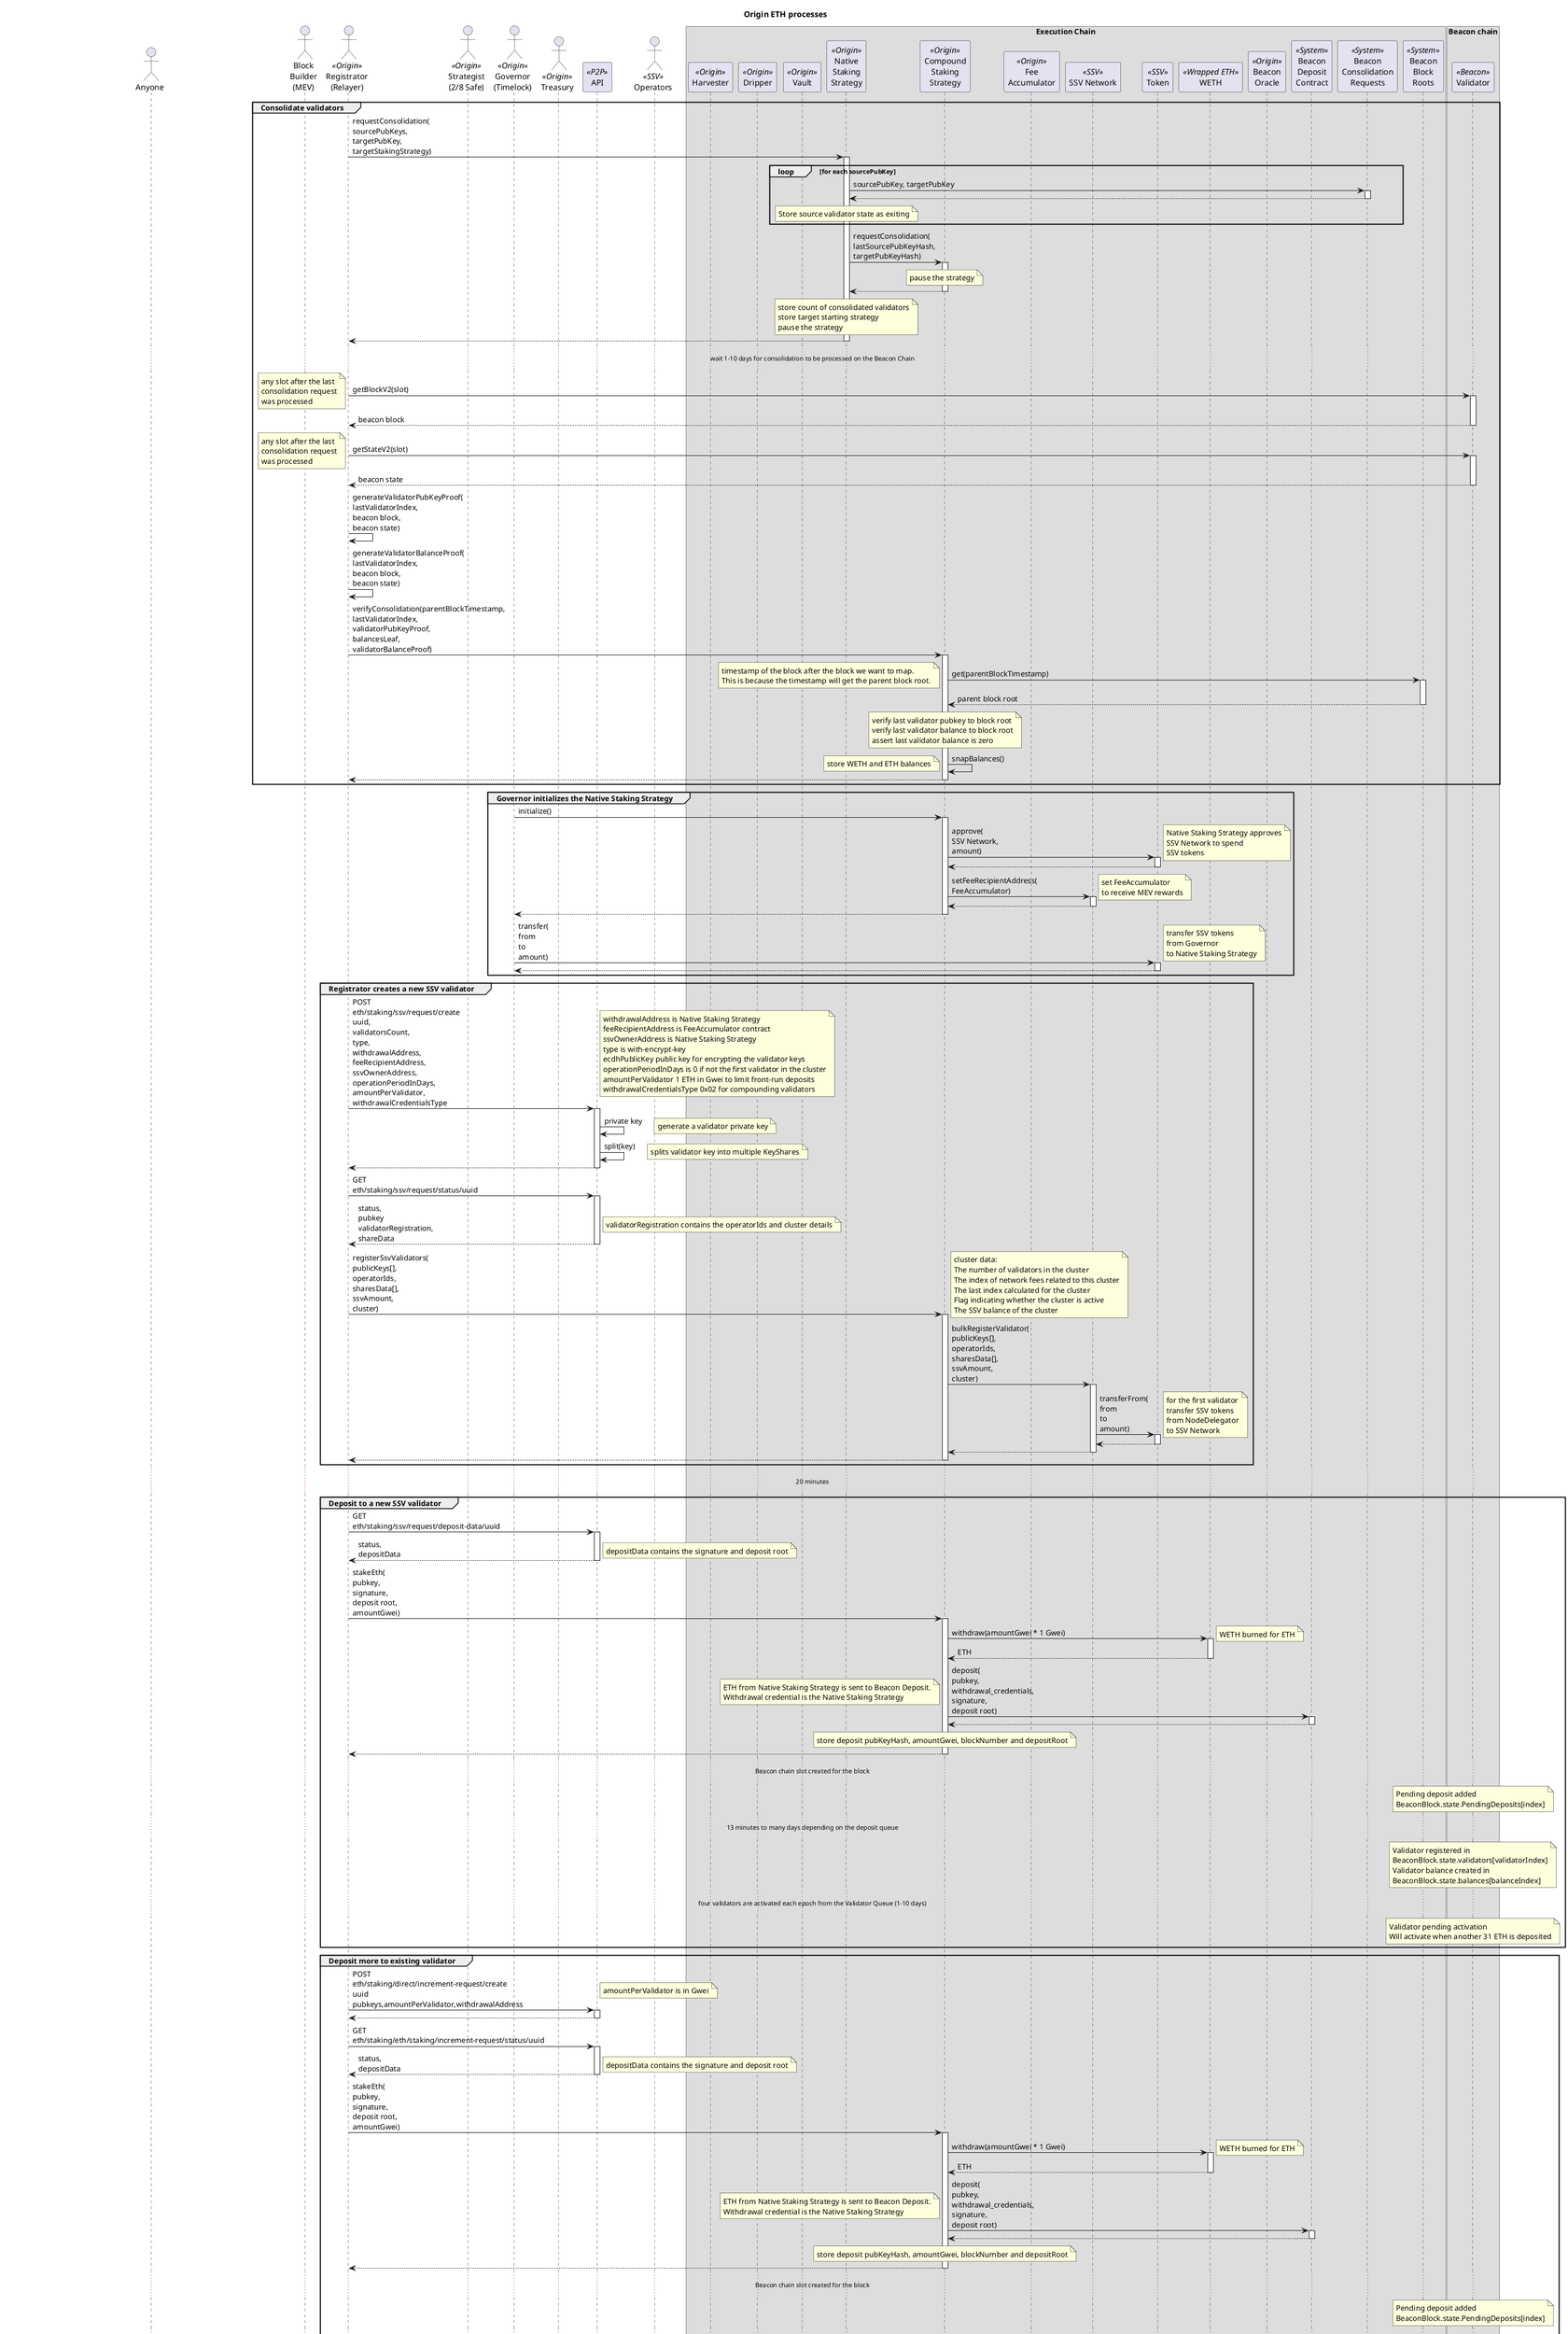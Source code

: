 @startuml

skinparam tabSize 2
hide footbox

title "Origin ETH processes"

actor "Anyone" as sender
actor "Block\nBuilder\n(MEV)" as mev
actor "Registrator\n(Relayer)" as reg <<Origin>>
actor "Strategist\n(2/8 Safe)" as strategist <<Origin>>
actor "Governor\n(Timelock)" as gov <<Origin>>
actor "Treasury" as treasury <<Origin>>
participant "API" as api <<P2P>>
actor "Operators" as ssvOp <<SSV>>

box "Execution Chain"
participant "Harvester" as harv <<Origin>>
participant "Dripper" as drip <<Origin>>
participant "Vault" as vault <<Origin>>
participant "Native\nStaking\nStrategy" as nativeStrat <<Origin>>
participant "Compound\nStaking\nStrategy" as compStrat <<Origin>>
participant "Fee\nAccumulator" as feeAccum <<Origin>>
participant "SSV Network" as ssvNet <<SSV>>
participant "Token" as ssv <<SSV>>
participant "WETH" as weth <<Wrapped ETH>>
participant "Beacon\nOracle" as bo <<Origin>>
participant "Beacon\nDeposit\nContract" as dep <<System>>
participant "Beacon\nConsolidation\nRequests" as consol <<System>>
participant "Beacon\nBlock\nRoots" as roots <<System>>
end box

box "Beacon chain"
participant "Validator" as val <<Beacon>>
end box


group Consolidate validators

reg -> nativeStrat: requestConsolidation(\nsourcePubKeys,\ntargetPubKey,\ntargetStakingStrategy)
activate nativeStrat

loop for each sourcePubKey
    nativeStrat -> consol : sourcePubKey, targetPubKey
    activate consol
    return
    note over nativeStrat: Store source validator state as exiting
end

nativeStrat -> compStrat : requestConsolidation(\nlastSourcePubKeyHash,\ntargetPubKeyHash)
activate compStrat
note over compStrat: pause the strategy
return

note over nativeStrat
store count of consolidated validators
store target starting strategy
pause the strategy
end note

return

... wait 1-10 days for consolidation to be processed on the Beacon Chain ...

reg -> val : getBlockV2(slot)
note left : any slot after the last\nconsolidation request\nwas processed
activate val
return beacon block

reg -> val : getStateV2(slot)
note left : any slot after the last\nconsolidation request\nwas processed
activate val
return beacon state

reg -> reg : generateValidatorPubKeyProof(\nlastValidatorIndex,\nbeacon block,\nbeacon state)
reg -> reg : generateValidatorBalanceProof(\nlastValidatorIndex,\nbeacon block,\nbeacon state)

reg -> compStrat : verifyConsolidation(parentBlockTimestamp,\nlastValidatorIndex,\nvalidatorPubKeyProof,\nbalancesLeaf,\nvalidatorBalanceProof)
activate compStrat

compStrat -> roots : get(parentBlockTimestamp)
note left
timestamp of the block after the block we want to map.
This is because the timestamp will get the parent block root.
end note
activate roots
return parent block root

note over compStrat
verify last validator pubkey to block root
verify last validator balance to block root
assert last validator balance is zero
end note

compStrat -> compStrat : snapBalances()
note left : store WETH and ETH balances
return

end group

group Governor initializes the Native Staking Strategy

gov -> compStrat : initialize()
activate compStrat
compStrat -> ssv : approve(\nSSV Network,\namount)
activate ssv
note right : Native Staking Strategy approves\nSSV Network to spend\nSSV tokens
return
compStrat -> ssvNet : setFeeRecipientAddress(\nFeeAccumulator)
activate ssvNet
note right : set FeeAccumulator\nto receive MEV rewards
return
return

gov -> ssv : transfer(\nfrom\nto\namount)
activate ssv
note right : transfer SSV tokens\nfrom Governor\nto Native Staking Strategy
return

end group

group Registrator creates a new SSV validator

reg -> api: POST\neth/staking/ssv/request/create\nuuid,\nvalidatorsCount,\ntype,\nwithdrawalAddress,\nfeeRecipientAddress,\nssvOwnerAddress,\noperationPeriodInDays,\namountPerValidator,\nwithdrawalCredentialsType
activate api
note right
withdrawalAddress is Native Staking Strategy
feeRecipientAddress is FeeAccumulator contract
ssvOwnerAddress is Native Staking Strategy
type is with-encrypt-key
ecdhPublicKey public key for encrypting the validator keys
operationPeriodInDays is 0 if not the first validator in the cluster
amountPerValidator 1 ETH in Gwei to limit front-run deposits
withdrawalCredentialsType 0x02 for compounding validators
end note
api -> api: private key
note right : generate a validator private key
api -> api: split(key)
note right : splits validator key into multiple KeyShares
return

reg -> api: GET\neth/staking/ssv/request/status/uuid
activate api
return status,\npubkey\nvalidatorRegistration,\nshareData
note right : validatorRegistration contains the operatorIds and cluster details

reg -> compStrat : registerSsvValidators(\npublicKeys[],\noperatorIds,\nsharesData[],\nssvAmount,\ncluster)
activate compStrat
note right
cluster data:
The number of validators in the cluster
The index of network fees related to this cluster
The last index calculated for the cluster
Flag indicating whether the cluster is active
The SSV balance of the cluster
end note
compStrat -> ssvNet : bulkRegisterValidator(\npublicKeys[],\noperatorIds,\nsharesData[],\nssvAmount,\ncluster)
activate ssvNet
ssvNet -> ssv : transferFrom(\nfrom\nto\namount)
activate ssv
note right: for the first validator\ntransfer SSV tokens\nfrom NodeDelegator\nto SSV Network
return
return
return

end group

... 20 minutes ...

group Deposit to a new SSV validator

reg -> api: GET\neth/staking/ssv/request/deposit-data/uuid
activate api
return status,\ndepositData
note right : depositData contains the signature and deposit root

reg -> compStrat : stakeEth(\npubkey,\nsignature,\ndeposit root,\namountGwei)
activate compStrat
compStrat -> weth : withdraw(amountGwei * 1 Gwei)
activate weth
note right : WETH burned for ETH
return ETH

compStrat -> dep : deposit(\npubkey,\nwithdrawal_credentials,\nsignature,\ndeposit root)
activate dep
note left
ETH from Native Staking Strategy is sent to Beacon Deposit.
Withdrawal credential is the Native Staking Strategy
end note
return

note over compStrat
store deposit pubKeyHash, amountGwei, blockNumber and depositRoot
end note

return

... Beacon chain slot created for the block ...

note over val : Pending deposit added\nBeaconBlock.state.PendingDeposits[index]

... 13 minutes to many days depending on the deposit queue ...

note over val
Validator registered in
BeaconBlock.state.validators[validatorIndex]
Validator balance created in
BeaconBlock.state.balances[balanceIndex]
end note

... four validators are activated each epoch from the Validator Queue (1-10 days) ...

note over val
Validator pending activation
Will activate when another 31 ETH is deposited
end note
end group

group Deposit more to existing validator

reg -> api: POST\neth/staking/direct/increment-request/create\nuuid\npubkeys,amountPerValidator,withdrawalAddress
activate api
note right: amountPerValidator is in Gwei
return 

reg -> api: GET\neth/staking/eth/staking/increment-request/status/uuid
activate api
return status,\ndepositData
note right : depositData contains the signature and deposit root

reg -> compStrat : stakeEth(\npubkey,\nsignature,\ndeposit root,\namountGwei)
activate compStrat
compStrat -> weth : withdraw(amountGwei * 1 Gwei)
activate weth
note right : WETH burned for ETH
return ETH

compStrat -> dep : deposit(\npubkey,\nwithdrawal_credentials,\nsignature,\ndeposit root)
activate dep
note left
ETH from Native Staking Strategy is sent to Beacon Deposit.
Withdrawal credential is the Native Staking Strategy
end note
return

note over compStrat
store deposit pubKeyHash, amountGwei, blockNumber and depositRoot
end note
return

... Beacon chain slot created for the block ...

note over val : Pending deposit added\nBeaconBlock.state.PendingDeposits[index]

... 13 minutes to many days depending on the deposit queue ...

note over val: Validator balance updated\nBeaconBlock.state.balances[balanceIndex]

... end of the epoch ...

note over val: Validator activated if >= 32 ETH

end group

group Verify validator deposit

sender -> val : getBlockV2(slot)
note left : slot the deposit was\ncreated on the execution layer
activate val
return beacon block

sender -> val : getStateV2(slot)
note left : slot the deposit was\ncreated on the execution layer
activate val
return beacon state

sender -> sender : generateSlotProof(\nslot,\nbeacon block)
sender -> sender : generateBlockProof(\nblock number,\nbeacon block,\nbeacon state)

' map block number to slot in Beacon Oracle
sender -> bo : verifySlot(\nnextBlockTimestamp,\nblockNumber,\nslot,\nslot proof,\nblock proof)
activate bo
bo -> roots : get(timestamp)
note left
timestamp of the block after the block we want to map.
This is because the timestamp will get the parent block root.
end note
activate roots
return parent block root
note over bo
verify slot proof to block root
verify block number proof to block root
store map of block to slot
end note
return

sender -> val : getBlockV2(slot)
note left : slot after the deposit was processed
activate val
return beacon block

sender -> val : getStateV2(slot)
note left : slot after the deposit was processed
activate val
return beacon state

sender -> sender : generateValidatorPubKeyProof(\nvalidator index,\nbeacon block,\nbeacon state)
sender -> sender : generateFirstPendingDepositSlotProof(\nbeacon block,\nbeacon state)

sender -> compStrat : verifyDeposit(\ndepositDataRoot,\nparentBlockTimestamp,\nmappedBlockNumber,\nvalidatorIndex,\nfirstPendingDepositSlot,\nvalidatorPubKeyProof,\nfirstPendingDepositSlotProof)
activate compStrat

note over compStrat : deposit needs to be before\nor at the mapped block number

compStrat -> bo : slotToBlock(\nmappedBlockNumber)
note left : map the block number to a slot
activate bo
return slot

note over compStrat : Check the mapped slot is\nbefore the first pending deposit slot

compStrat -> roots : get(timestamp)
note left
timestamp of the block after the block we want to verify.
This is because the timestamp will get the parent block root.
end note
activate roots
return parent block root

note over compStrat
verify the pub key hash saved with the deposit is for the validator index
verify the slot of the first pending deposit is after the deposit was processed
remove the deposit
add validator to active validators if not already
end note

end group

group Update balances

sender -> compStrat : snapBalances()
activate compStrat
compStrat -> roots : get(block timestamp)
activate roots
return parent block root
note over compStrat
store WETH and ETH balances
against the parent block root
store timestamp of snap
end note
return

sender -> val : getBlockV2(slot)
note left : slot of the first pending deposit\nwhen the balance snap was taken
activate val
return beacon block

sender -> val : getStateV2(slot)
note left : slot of the first pending deposit\nwhen the balance snap was taken
activate val
return beacon state

sender -> sender : generateSlotProof(\nfirst pending deposit slot,\nbeacon block)
sender -> sender : generateBlockProof(\nfirst pending deposit block number,\nbeacon block,\nbeacon state)

' map block number to slot in Beacon Oracle
sender -> bo : verifySlot(\nnextBlockTimestamp,\nblockNumber,\nslot,\nslot proof,\nblock proof)
note left : verify slot to block number\nof the first pending deposit\nwhen the balance snap was taken
activate bo
bo -> roots : get(timestamp)
note left
timestamp of the block after the block we want to map.
This is because the timestamp will get the parent block root.
end note
activate roots
return parent block root
note over bo
verify slot proof to block root
verify block number proof to block root
store map of block to slot
end note
return

sender -> val : getBlockV2(slot)
note left : slot before snapBalances was taken
activate val
return beacon block

sender -> val : getStateV2(slot)
note left : slot before snapBalances was taken
activate val
return beacon state

sender -> sender : generateFirstPendingDepositProof(\nbeacon block,\nbeacon state)
note left : proof against beacon block root
sender -> sender : generateValidatorBalanceContainerProof(\nbeacon block,\nbeacon state)
note left : proof against beacon block root
loop active validator indexes
sender -> sender : generateValidatorBalanceProof(\nvalidator index,\nbeacon block,\nbeacon state)
note left: proof against root of\nbeaconBlock.state.balances
end

sender -> compStrat : verifyBalances(\nblockRoot,\nfirstPendingDepositSlot,\nfirstPendingDepositSlotProof,\nbalancesContainerRoot,\nvalidatorContainerProof,\nvalidatorBalanceLeaves[],\validatorBalanceProofs[])
activate compStrat

note over compStrat
    verify the first pending deposit slot proof against the block root
end note

compStrat -> bo : slotToBlock(firstPendingDepositSlot)
activate bo
return block number of the first pending deposit

loop strategy deposits
note over compStrat
Check the first pending deposit block number
is before the block number of the deposit.
add to total deposits
end note
end

note over compStrat
    verify balances container proof against the snapped block root
end note

loop active validator indexes
    note over compStrat
        verify validator balance proof against the balances container root using the validator index
        decode the validator balance from the balance leaf
        total validator balances
    end note
    alt if balance is zero
        note over compStrat
            remove from active validators
        end note
    end
end
note over compStrat
    store strategy balance =
        ETH balance from snap +
        WETH balance from snap +
        total deposits +
        total validator balances
end note

alt validator consolidation
        
compStrat -> nativeStrat : confirmConsolidation()
activate nativeStrat
note over nativeStrat
reduce active validators by consolidated validators
reset consolidation state
unpause the strategy
end note
return
note over compStrat
reset consolidation state
unpause the strategy
end note
end

return

end group

group Registrator deposits more SSV to SSV cluster

strategist -> ssv : transfer(\nto\namount)
activate ssv
note right : transfer SSV tokens\nfrom Treasury\nto Native Staking Strategy
return

group SSV ClusterScanner
reg -> ssvNet : getPastEvents(filter)
activate ssvNet
note right : get all events where the ownerAddress\nis the Native Staking Strategy
return events

reg -> reg : getCluster(events):\n cluster
note right
cluster data:
  validatorCount
  networkFeeIndex
  index
  active
  balance
end note
end group

strategist -> compStrat : depositSSV(\noperatorIds,\namount,\ncluster)
activate compStrat
compStrat -> ssvNet : deposit(\nclusterOwner,\noperatorIds,\namount,\ncluster)
activate ssvNet
note right
clusterOwner is Native Staking Strategy
operatorIds are the SSV Operators
amount of SSV tokens
end note
ssvNet -> ssv : transferFrom(\nfrom\nto\namount)
activate ssv
note right: transfer SSV tokens\nfrom Native Staking Strategy\nto SSV Network
return
return
return
end group

group Consensus Rewards

note over val
attesting to blocks
participating in sync committees
end note
val -> val : ETH

... swept every 8-10 days ...

note over val : partial withdraw of excess ETH\nfrom validator to the Native Staking Strategy
val -> compStrat : ETH

note over compStrat : Native Staking Strategy's\nWETH balance does not change

end group

group Registrator full withdraw from validator

reg -> compStrat : exitSsvValidator(\npublicKey\noperatorIds)
activate compStrat
compStrat -> ssvNet : exitValidator(\npublicKey\noperatorIds)
activate ssvNet
return
return

ssvOp -> ssvOp : sign(\npk,\nexit message)
note right : voluntary exit message signed by the validator private key
ssvOp -> val : signed voluntary exit message
activate val
return

... wait until validator has exited.\nmin four epochs (~25 min), currently 1.5 hours but can take a number of days depending on the number of validators in the exit queue ...

reg -> compStrat : removeSsvValidator(\npublicKey,\noperatorIds,\ncluster)
activate compStrat
compStrat -> ssvNet : removeValidator(\npublicKey\noperatorIds,\ncluster)
activate ssvNet
note right : stop paying SSV to Operators\n and reduce required SSV collateral
return
return

... wait for the validator to be swept on the Beacon chain\ncurrent time is every 8.5 days ...

val -> compStrat : ETH
note left : transfer staked ETH and rewards\nfrom Beacon Deposit\nto Native Staking Strategy

note over compStrat : Native Staking Strategy's\nWETH balance does not change

end group

group Execution Rewards

mev -> feeAccum : ETH
note right : MEV rewards

sender -> compStrat : ETH
note right : tx priority fees

note over compStrat : Native Staking Strategy's WETH balance\ndoes not change from either

end group

group Registrator does accounting of consensus rewards and validator withdrawals

reg -> compStrat : doAccounting()
activate compStrat

note over compStrat
ETH received since last accounting = current ETH balance - previous consensus rewards
validator withdrawals = ETH received / 32 ETH
end note

compStrat -> weth : deposit(\nwithdrawn ETH)
activate weth
note left : convert ETH from full withdrawals to WETH
return

compStrat -> weth : transfer(\nvault,\nwithdrawn ETH)
activate weth
note left : transfer withdrawn WETH\nfrom Native Staking Strategy\nto OETH Vault
return

note over compStrat
Add remaining ETH to consensus rewards.
ETH from consensus rewards stays in the Native Staking Strategy.
end note

return accounting valid flag

end group

group Harvester collects ETH rewards

sender -> harv : harvestAndTransfer(\nstrategy)
activate harv
harv -> compStrat : collectRewardTokens()
activate compStrat

compStrat -> feeAccum : collect()
activate feeAccum
feeAccum -> compStrat : ETH
note right : send all execution rewards in the FeeAccumulator\nto the Native Staking Stragegy
return execution rewards

note over compStrat : total rewards = execution rewards + consensus rewards

note over compStrat : reset consensus rewards to zero

compStrat -> weth : deposit(\ntotal rewards)
activate weth
note left : convert ETH rewards to WETH
return

compStrat -> weth : transfer(\nHarvester,\ntotal ETH rewards)
activate weth
note left : transfer rewards as WETH\nfrom Native Staking Strategy\nto Harvester
return

return

harv -> weth : transfer(\nDripper,\nETH rewards)
activate weth
note left : transfer WETH rewards\nfrom Harvester\nto Dripper
return

return

end group

group Collect and rebase

sender -> drip : collectAndRebase()
activate drip

drip -> weth : transfer(\nvault,\nstreamed ETH)
note left : Stream ETH from last collect to now
activate weth
note over drip : Recalculate 7 day drip rate\nbased on WETH balance
return

drip -> vault : rebase()
activate vault
return

return

end group

group Strategist pauses Native Staking Strategy

strategist -> compStrat : pause()
activate compStrat
return

end group

group Strategist unpauses Native Staking Strategy

strategist -> compStrat : manuallyFixAccounting(0, 0, 0)
activate compStrat
note right : params _validatorsDelta, _consensusRewardsDelta\nand _ethToVaultAmount all set to zero
compStrat -> compStrat
note right : unpause
return

end group

@enduml